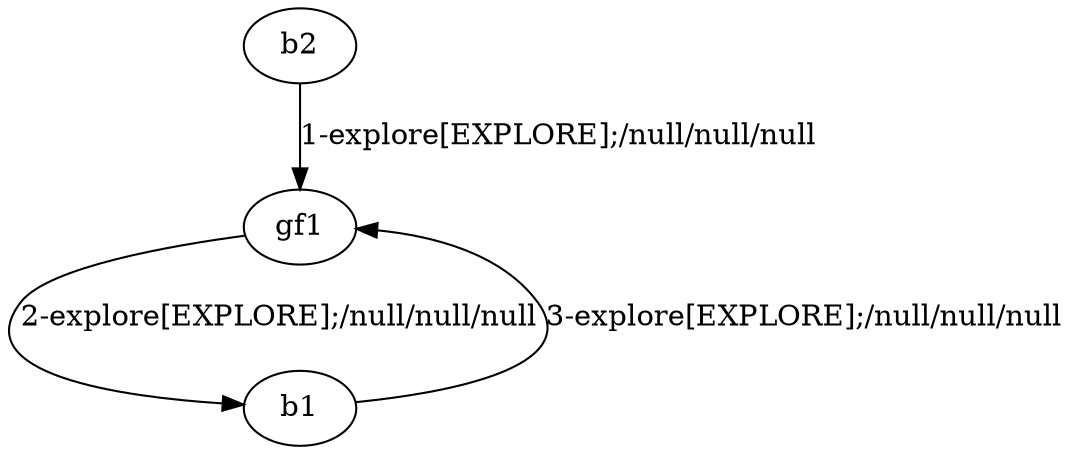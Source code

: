 # Total number of goals covered by this test: 1
# b1 --> gf1

digraph g {
"b2" -> "gf1" [label = "1-explore[EXPLORE];/null/null/null"];
"gf1" -> "b1" [label = "2-explore[EXPLORE];/null/null/null"];
"b1" -> "gf1" [label = "3-explore[EXPLORE];/null/null/null"];
}